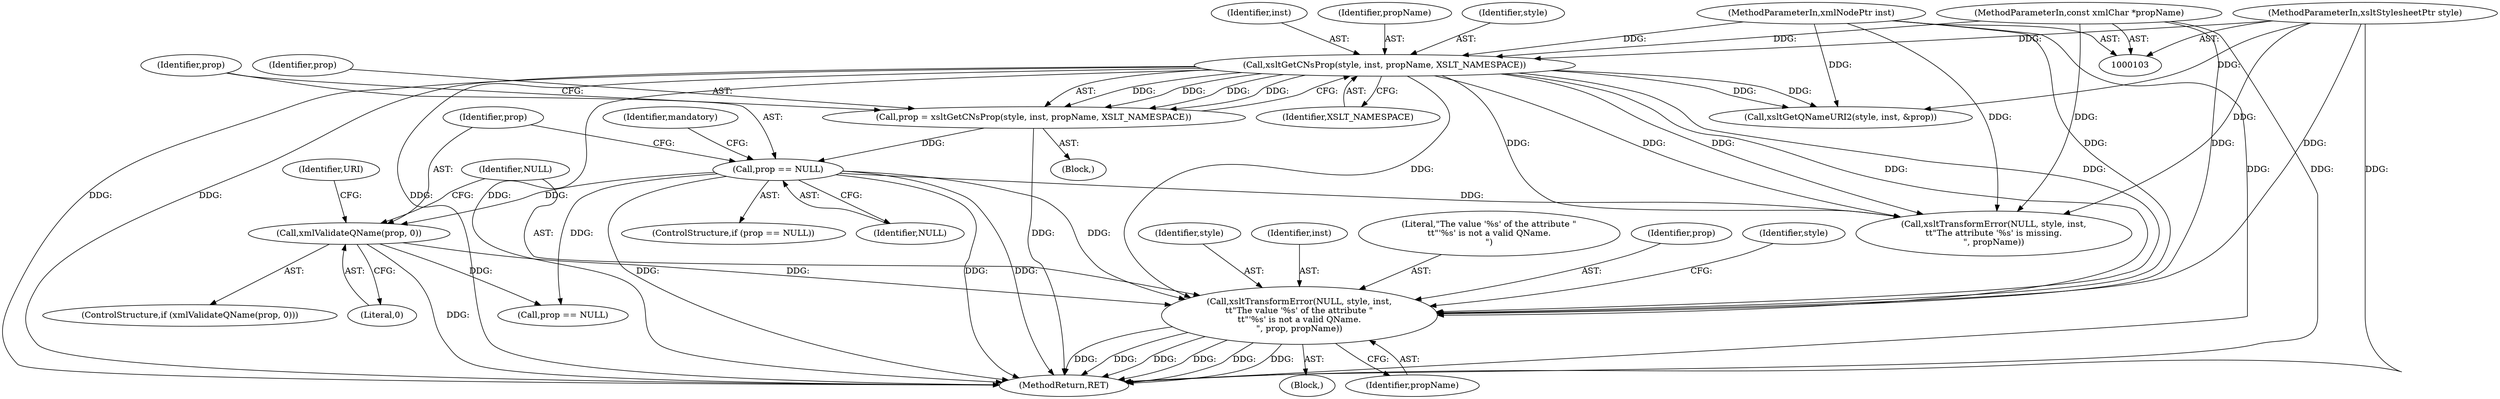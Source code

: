 digraph "0_Chrome_96dbafe288dbe2f0cc45fa3c39daf6d0c37acbab_30@pointer" {
"1000165" [label="(Call,xsltTransformError(NULL, style, inst,\n\t\t\"The value '%s' of the attribute \"\n\t\t\"'%s' is not a valid QName.\n\", prop, propName))"];
"1000139" [label="(Call,prop == NULL)"];
"1000131" [label="(Call,prop = xsltGetCNsProp(style, inst, propName, XSLT_NAMESPACE))"];
"1000133" [label="(Call,xsltGetCNsProp(style, inst, propName, XSLT_NAMESPACE))"];
"1000104" [label="(MethodParameterIn,xsltStylesheetPtr style)"];
"1000105" [label="(MethodParameterIn,xmlNodePtr inst)"];
"1000106" [label="(MethodParameterIn,const xmlChar *propName)"];
"1000161" [label="(Call,xmlValidateQName(prop, 0))"];
"1000187" [label="(Call,prop == NULL)"];
"1000166" [label="(Identifier,NULL)"];
"1000146" [label="(Call,xsltTransformError(NULL, style, inst,\n\t\t\"The attribute '%s' is missing.\n\", propName))"];
"1000162" [label="(Identifier,prop)"];
"1000161" [label="(Call,xmlValidateQName(prop, 0))"];
"1000137" [label="(Identifier,XSLT_NAMESPACE)"];
"1000181" [label="(Call,xsltGetQNameURI2(style, inst, &prop))"];
"1000111" [label="(Block,)"];
"1000140" [label="(Identifier,prop)"];
"1000168" [label="(Identifier,inst)"];
"1000144" [label="(Identifier,mandatory)"];
"1000163" [label="(Literal,0)"];
"1000105" [label="(MethodParameterIn,xmlNodePtr inst)"];
"1000171" [label="(Identifier,propName)"];
"1000227" [label="(MethodReturn,RET)"];
"1000160" [label="(ControlStructure,if (xmlValidateQName(prop, 0)))"];
"1000135" [label="(Identifier,inst)"];
"1000139" [label="(Call,prop == NULL)"];
"1000169" [label="(Literal,\"The value '%s' of the attribute \"\n\t\t\"'%s' is not a valid QName.\n\")"];
"1000170" [label="(Identifier,prop)"];
"1000106" [label="(MethodParameterIn,const xmlChar *propName)"];
"1000136" [label="(Identifier,propName)"];
"1000165" [label="(Call,xsltTransformError(NULL, style, inst,\n\t\t\"The value '%s' of the attribute \"\n\t\t\"'%s' is not a valid QName.\n\", prop, propName))"];
"1000174" [label="(Identifier,style)"];
"1000131" [label="(Call,prop = xsltGetCNsProp(style, inst, propName, XSLT_NAMESPACE))"];
"1000132" [label="(Identifier,prop)"];
"1000133" [label="(Call,xsltGetCNsProp(style, inst, propName, XSLT_NAMESPACE))"];
"1000167" [label="(Identifier,style)"];
"1000164" [label="(Block,)"];
"1000180" [label="(Identifier,URI)"];
"1000141" [label="(Identifier,NULL)"];
"1000104" [label="(MethodParameterIn,xsltStylesheetPtr style)"];
"1000134" [label="(Identifier,style)"];
"1000138" [label="(ControlStructure,if (prop == NULL))"];
"1000165" -> "1000164"  [label="AST: "];
"1000165" -> "1000171"  [label="CFG: "];
"1000166" -> "1000165"  [label="AST: "];
"1000167" -> "1000165"  [label="AST: "];
"1000168" -> "1000165"  [label="AST: "];
"1000169" -> "1000165"  [label="AST: "];
"1000170" -> "1000165"  [label="AST: "];
"1000171" -> "1000165"  [label="AST: "];
"1000174" -> "1000165"  [label="CFG: "];
"1000165" -> "1000227"  [label="DDG: "];
"1000165" -> "1000227"  [label="DDG: "];
"1000165" -> "1000227"  [label="DDG: "];
"1000165" -> "1000227"  [label="DDG: "];
"1000165" -> "1000227"  [label="DDG: "];
"1000165" -> "1000227"  [label="DDG: "];
"1000139" -> "1000165"  [label="DDG: "];
"1000133" -> "1000165"  [label="DDG: "];
"1000133" -> "1000165"  [label="DDG: "];
"1000133" -> "1000165"  [label="DDG: "];
"1000104" -> "1000165"  [label="DDG: "];
"1000105" -> "1000165"  [label="DDG: "];
"1000161" -> "1000165"  [label="DDG: "];
"1000106" -> "1000165"  [label="DDG: "];
"1000139" -> "1000138"  [label="AST: "];
"1000139" -> "1000141"  [label="CFG: "];
"1000140" -> "1000139"  [label="AST: "];
"1000141" -> "1000139"  [label="AST: "];
"1000144" -> "1000139"  [label="CFG: "];
"1000162" -> "1000139"  [label="CFG: "];
"1000139" -> "1000227"  [label="DDG: "];
"1000139" -> "1000227"  [label="DDG: "];
"1000139" -> "1000227"  [label="DDG: "];
"1000131" -> "1000139"  [label="DDG: "];
"1000139" -> "1000146"  [label="DDG: "];
"1000139" -> "1000161"  [label="DDG: "];
"1000139" -> "1000187"  [label="DDG: "];
"1000131" -> "1000111"  [label="AST: "];
"1000131" -> "1000133"  [label="CFG: "];
"1000132" -> "1000131"  [label="AST: "];
"1000133" -> "1000131"  [label="AST: "];
"1000140" -> "1000131"  [label="CFG: "];
"1000131" -> "1000227"  [label="DDG: "];
"1000133" -> "1000131"  [label="DDG: "];
"1000133" -> "1000131"  [label="DDG: "];
"1000133" -> "1000131"  [label="DDG: "];
"1000133" -> "1000131"  [label="DDG: "];
"1000133" -> "1000137"  [label="CFG: "];
"1000134" -> "1000133"  [label="AST: "];
"1000135" -> "1000133"  [label="AST: "];
"1000136" -> "1000133"  [label="AST: "];
"1000137" -> "1000133"  [label="AST: "];
"1000133" -> "1000227"  [label="DDG: "];
"1000133" -> "1000227"  [label="DDG: "];
"1000133" -> "1000227"  [label="DDG: "];
"1000133" -> "1000227"  [label="DDG: "];
"1000104" -> "1000133"  [label="DDG: "];
"1000105" -> "1000133"  [label="DDG: "];
"1000106" -> "1000133"  [label="DDG: "];
"1000133" -> "1000146"  [label="DDG: "];
"1000133" -> "1000146"  [label="DDG: "];
"1000133" -> "1000146"  [label="DDG: "];
"1000133" -> "1000181"  [label="DDG: "];
"1000133" -> "1000181"  [label="DDG: "];
"1000104" -> "1000103"  [label="AST: "];
"1000104" -> "1000227"  [label="DDG: "];
"1000104" -> "1000146"  [label="DDG: "];
"1000104" -> "1000181"  [label="DDG: "];
"1000105" -> "1000103"  [label="AST: "];
"1000105" -> "1000227"  [label="DDG: "];
"1000105" -> "1000146"  [label="DDG: "];
"1000105" -> "1000181"  [label="DDG: "];
"1000106" -> "1000103"  [label="AST: "];
"1000106" -> "1000227"  [label="DDG: "];
"1000106" -> "1000146"  [label="DDG: "];
"1000161" -> "1000160"  [label="AST: "];
"1000161" -> "1000163"  [label="CFG: "];
"1000162" -> "1000161"  [label="AST: "];
"1000163" -> "1000161"  [label="AST: "];
"1000166" -> "1000161"  [label="CFG: "];
"1000180" -> "1000161"  [label="CFG: "];
"1000161" -> "1000227"  [label="DDG: "];
"1000161" -> "1000187"  [label="DDG: "];
}
